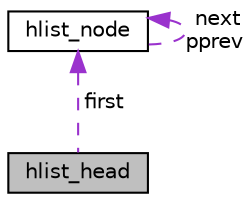 digraph "hlist_head"
{
 // LATEX_PDF_SIZE
  edge [fontname="Helvetica",fontsize="10",labelfontname="Helvetica",labelfontsize="10"];
  node [fontname="Helvetica",fontsize="10",shape=record];
  Node1 [label="hlist_head",height=0.2,width=0.4,color="black", fillcolor="grey75", style="filled", fontcolor="black",tooltip=" "];
  Node2 -> Node1 [dir="back",color="darkorchid3",fontsize="10",style="dashed",label=" first" ,fontname="Helvetica"];
  Node2 [label="hlist_node",height=0.2,width=0.4,color="black", fillcolor="white", style="filled",URL="$structhlist__node.html",tooltip=" "];
  Node2 -> Node2 [dir="back",color="darkorchid3",fontsize="10",style="dashed",label=" next\npprev" ,fontname="Helvetica"];
}
